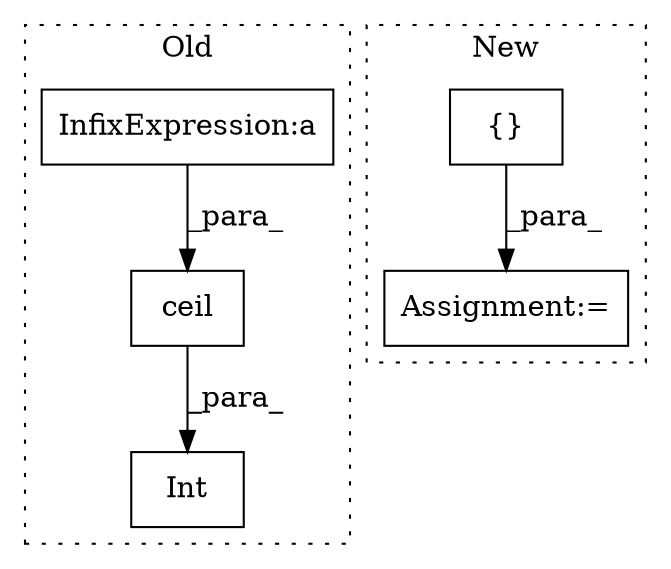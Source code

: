 digraph G {
subgraph cluster0 {
1 [label="ceil" a="32" s="2204,2237" l="5,1" shape="box"];
3 [label="Int" a="32" s="2194,2238" l="4,1" shape="box"];
5 [label="InfixExpression:a" a="27" s="2229" l="3" shape="box"];
label = "Old";
style="dotted";
}
subgraph cluster1 {
2 [label="{}" a="4" s="4324" l="2" shape="box"];
4 [label="Assignment:=" a="7" s="4280" l="11" shape="box"];
label = "New";
style="dotted";
}
1 -> 3 [label="_para_"];
2 -> 4 [label="_para_"];
5 -> 1 [label="_para_"];
}